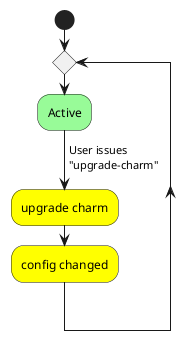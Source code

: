 @startuml

start

repeat
  #palegreen:Active;
  -> User issues
  "upgrade-charm";
  #yellow:upgrade charm;
  #yellow:config changed;

@enduml
